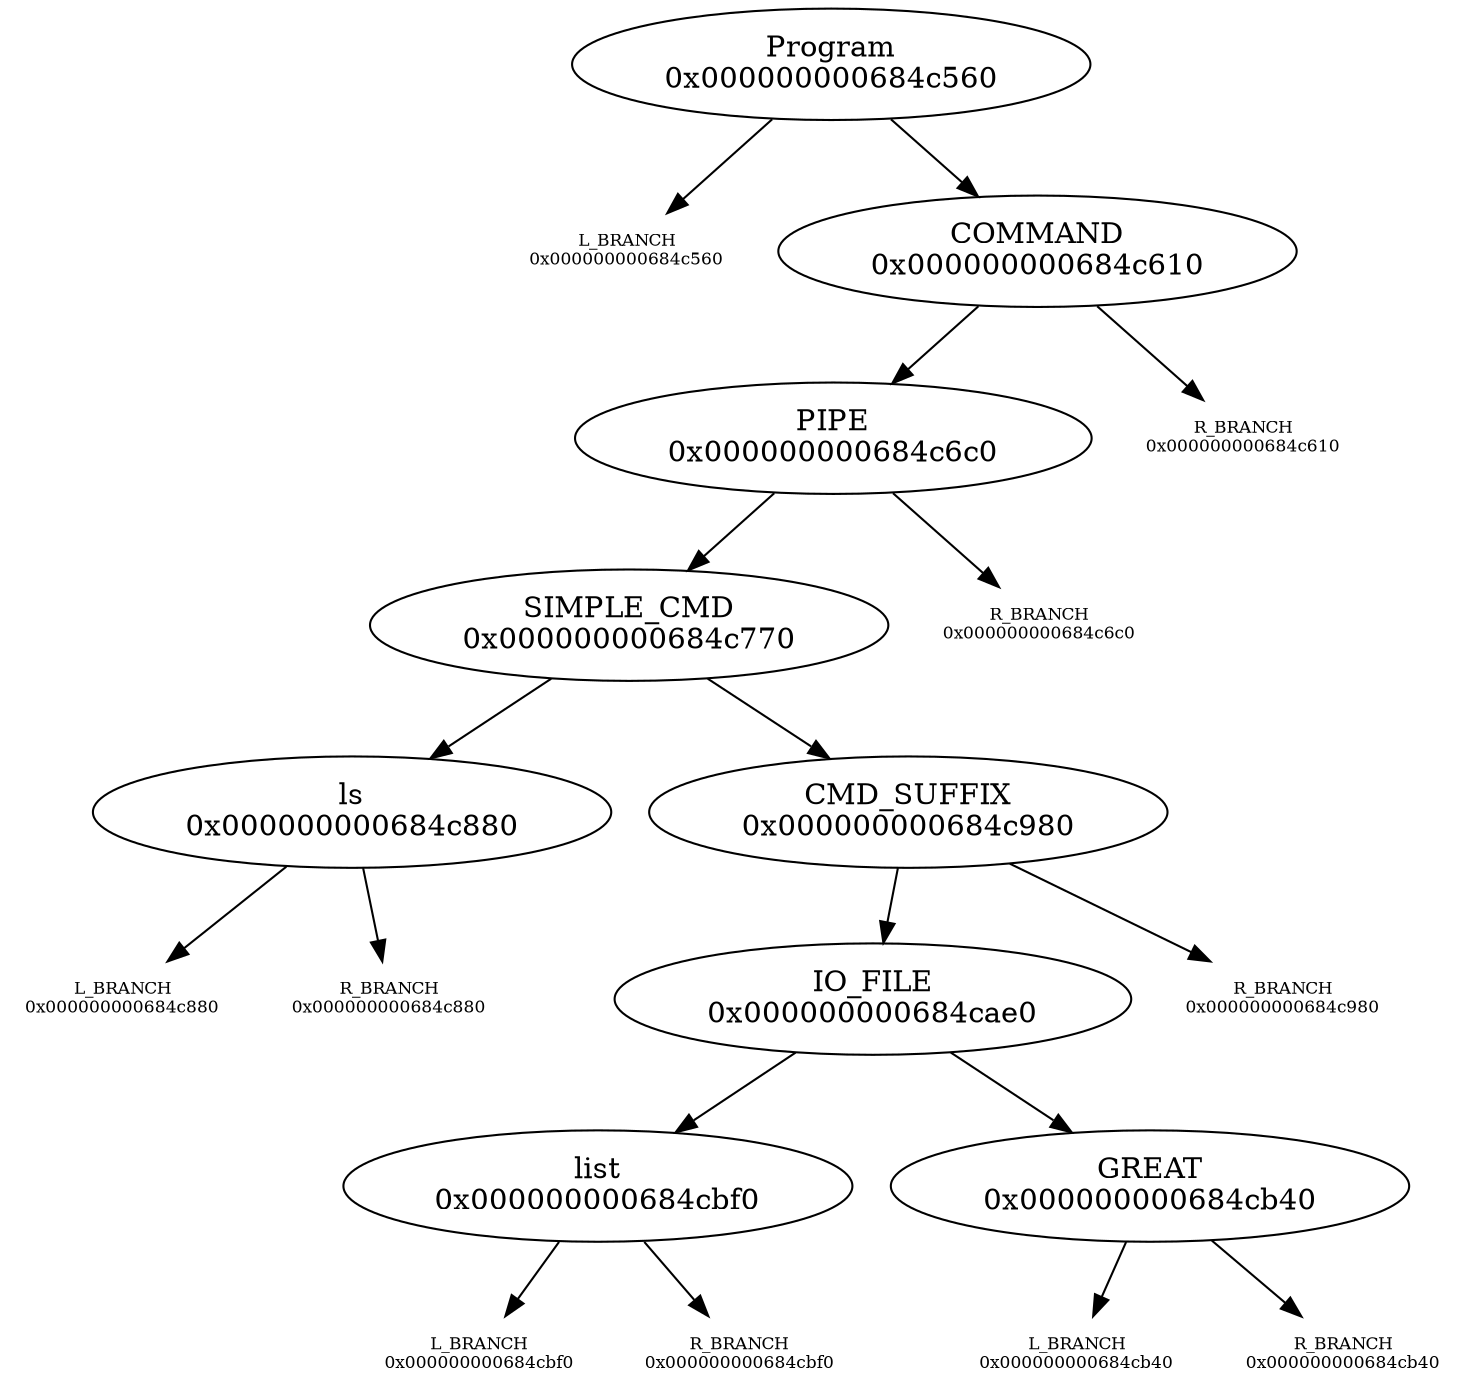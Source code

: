 digraph graphname {
"Program\n0x000000000684c560" -> "L_BRANCH\n0x000000000684c560";
"L_BRANCH\n0x000000000684c560" [shape=none fontsize=8]
"Program\n0x000000000684c560" -> "COMMAND\n0x000000000684c610";
"COMMAND\n0x000000000684c610" -> "PIPE\n0x000000000684c6c0";
"COMMAND\n0x000000000684c610" -> "R_BRANCH\n0x000000000684c610";
"R_BRANCH\n0x000000000684c610" [shape=none fontsize=8]
"PIPE\n0x000000000684c6c0" -> "SIMPLE_CMD\n0x000000000684c770";
"PIPE\n0x000000000684c6c0" -> "R_BRANCH\n0x000000000684c6c0";
"R_BRANCH\n0x000000000684c6c0" [shape=none fontsize=8]
"SIMPLE_CMD\n0x000000000684c770" -> "ls\n0x000000000684c880";
"SIMPLE_CMD\n0x000000000684c770" -> "CMD_SUFFIX\n0x000000000684c980";
"ls\n0x000000000684c880" -> "L_BRANCH\n0x000000000684c880";
"L_BRANCH\n0x000000000684c880" [shape=none fontsize=8]
"ls\n0x000000000684c880" -> "R_BRANCH\n0x000000000684c880";
"R_BRANCH\n0x000000000684c880" [shape=none fontsize=8]
"CMD_SUFFIX\n0x000000000684c980" -> "IO_FILE\n0x000000000684cae0";
"CMD_SUFFIX\n0x000000000684c980" -> "R_BRANCH\n0x000000000684c980";
"R_BRANCH\n0x000000000684c980" [shape=none fontsize=8]
"IO_FILE\n0x000000000684cae0" -> "list\n0x000000000684cbf0";
"IO_FILE\n0x000000000684cae0" -> "GREAT\n0x000000000684cb40";
"list\n0x000000000684cbf0" -> "L_BRANCH\n0x000000000684cbf0";
"L_BRANCH\n0x000000000684cbf0" [shape=none fontsize=8]
"list\n0x000000000684cbf0" -> "R_BRANCH\n0x000000000684cbf0";
"R_BRANCH\n0x000000000684cbf0" [shape=none fontsize=8]
"GREAT\n0x000000000684cb40" -> "L_BRANCH\n0x000000000684cb40";
"L_BRANCH\n0x000000000684cb40" [shape=none fontsize=8]
"GREAT\n0x000000000684cb40" -> "R_BRANCH\n0x000000000684cb40";
"R_BRANCH\n0x000000000684cb40" [shape=none fontsize=8]

}